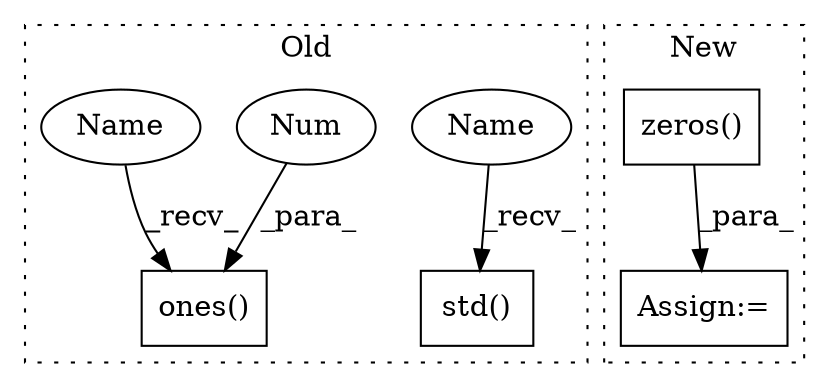 digraph G {
subgraph cluster0 {
1 [label="ones()" a="75" s="13181,13190" l="8,1" shape="box"];
4 [label="Num" a="76" s="13189" l="1" shape="ellipse"];
5 [label="std()" a="75" s="13145,13170" l="7,9" shape="box"];
6 [label="Name" a="87" s="13145" l="2" shape="ellipse"];
7 [label="Name" a="87" s="13181" l="2" shape="ellipse"];
label = "Old";
style="dotted";
}
subgraph cluster1 {
2 [label="zeros()" a="75" s="14411,14435" l="9,1" shape="box"];
3 [label="Assign:=" a="68" s="14393" l="3" shape="box"];
label = "New";
style="dotted";
}
2 -> 3 [label="_para_"];
4 -> 1 [label="_para_"];
6 -> 5 [label="_recv_"];
7 -> 1 [label="_recv_"];
}